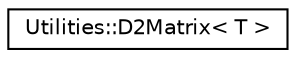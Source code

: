 digraph "Graphical Class Hierarchy"
{
 // LATEX_PDF_SIZE
  edge [fontname="Helvetica",fontsize="10",labelfontname="Helvetica",labelfontsize="10"];
  node [fontname="Helvetica",fontsize="10",shape=record];
  rankdir="LR";
  Node0 [label="Utilities::D2Matrix\< T \>",height=0.2,width=0.4,color="black", fillcolor="white", style="filled",URL="$class_utilities_1_1_d2_matrix.html",tooltip="2 dimensional matrix"];
}
